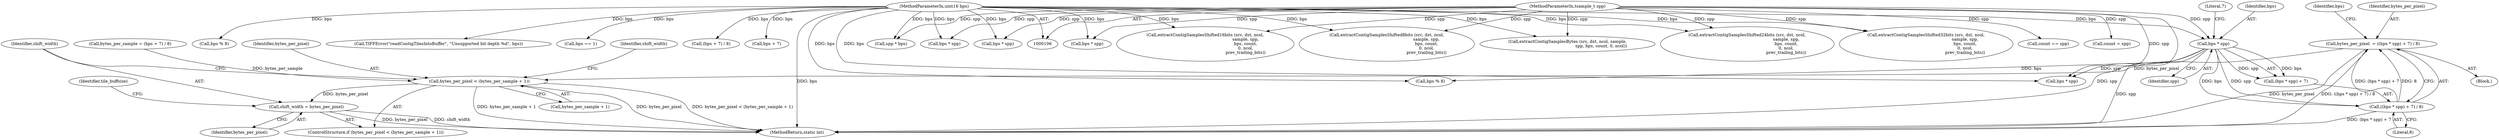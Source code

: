 digraph "0_libtiff_ae9365db1b271b62b35ce018eac8799b1d5e8a53@integer" {
"1000186" [label="(Call,bytes_per_pixel  = ((bps * spp) + 7) / 8)"];
"1000188" [label="(Call,((bps * spp) + 7) / 8)"];
"1000190" [label="(Call,bps * spp)"];
"1000114" [label="(MethodParameterIn,uint16 bps)"];
"1000113" [label="(MethodParameterIn,tsample_t spp)"];
"1000207" [label="(Call,bytes_per_pixel < (bytes_per_sample + 1))"];
"1000212" [label="(Call,shift_width = bytes_per_pixel)"];
"1000465" [label="(Call,bps * spp)"];
"1000449" [label="(Call,bps * spp)"];
"1000409" [label="(Call,bps % 8)"];
"1000537" [label="(Call,extractContigSamplesShifted8bits (src, dst, ncol,\n                                                            sample, spp,\n                                                            bps, count,\n                                                            0, ncol,\n                                                            prev_trailing_bits))"];
"1000115" [label="(Block,)"];
"1000186" [label="(Call,bytes_per_pixel  = ((bps * spp) + 7) / 8)"];
"1000508" [label="(Call,extractContigSamplesBytes (src, dst, ncol, sample,\n                                                   spp, bps, count, 0, ncol))"];
"1000614" [label="(Call,extractContigSamplesShifted32bits (src, dst, ncol,\n                                                           sample, spp,\n                                                           bps, count,\n                                                           0, ncol,\n                                                           prev_trailing_bits))"];
"1000440" [label="(Call,spp * bps)"];
"1000113" [label="(MethodParameterIn,tsample_t spp)"];
"1000206" [label="(ControlStructure,if (bytes_per_pixel < (bytes_per_sample + 1)))"];
"1000192" [label="(Identifier,spp)"];
"1000190" [label="(Call,bps * spp)"];
"1000209" [label="(Call,bytes_per_sample + 1)"];
"1000222" [label="(Identifier,tile_buffsize)"];
"1000198" [label="(Identifier,bps)"];
"1000638" [label="(Call,TIFFError(\"readContigTilesIntoBuffer\", \"Unsupported bit depth %d\", bps))"];
"1000651" [label="(MethodReturn,static int)"];
"1000197" [label="(Call,bps % 8)"];
"1000413" [label="(Call,count == spp)"];
"1000532" [label="(Call,bps == 1)"];
"1000193" [label="(Literal,7)"];
"1000187" [label="(Identifier,bytes_per_pixel)"];
"1000189" [label="(Call,(bps * spp) + 7)"];
"1000207" [label="(Call,bytes_per_pixel < (bytes_per_sample + 1))"];
"1000125" [label="(Call,count = spp)"];
"1000212" [label="(Call,shift_width = bytes_per_pixel)"];
"1000214" [label="(Identifier,bytes_per_pixel)"];
"1000562" [label="(Call,extractContigSamplesShifted16bits (src, dst, ncol,\n                                                             sample, spp,\n                                                             bps, count,\n                                                             0, ncol,\n                                                             prev_trailing_bits))"];
"1000217" [label="(Identifier,shift_width)"];
"1000191" [label="(Identifier,bps)"];
"1000114" [label="(MethodParameterIn,uint16 bps)"];
"1000289" [label="(Call,bps * spp)"];
"1000587" [label="(Call,extractContigSamplesShifted24bits (src, dst, ncol,\n                                                           sample, spp,\n                                                           bps, count,\n                                                           0, ncol,\n                                                           prev_trailing_bits))"];
"1000179" [label="(Call,bytes_per_sample = (bps + 7) / 8)"];
"1000188" [label="(Call,((bps * spp) + 7) / 8)"];
"1000181" [label="(Call,(bps + 7) / 8)"];
"1000208" [label="(Identifier,bytes_per_pixel)"];
"1000182" [label="(Call,bps + 7)"];
"1000194" [label="(Literal,8)"];
"1000213" [label="(Identifier,shift_width)"];
"1000379" [label="(Call,bps * spp)"];
"1000186" -> "1000115"  [label="AST: "];
"1000186" -> "1000188"  [label="CFG: "];
"1000187" -> "1000186"  [label="AST: "];
"1000188" -> "1000186"  [label="AST: "];
"1000198" -> "1000186"  [label="CFG: "];
"1000186" -> "1000651"  [label="DDG: ((bps * spp) + 7) / 8"];
"1000186" -> "1000651"  [label="DDG: bytes_per_pixel"];
"1000188" -> "1000186"  [label="DDG: (bps * spp) + 7"];
"1000188" -> "1000186"  [label="DDG: 8"];
"1000186" -> "1000207"  [label="DDG: bytes_per_pixel"];
"1000188" -> "1000194"  [label="CFG: "];
"1000189" -> "1000188"  [label="AST: "];
"1000194" -> "1000188"  [label="AST: "];
"1000188" -> "1000651"  [label="DDG: (bps * spp) + 7"];
"1000190" -> "1000188"  [label="DDG: bps"];
"1000190" -> "1000188"  [label="DDG: spp"];
"1000190" -> "1000189"  [label="AST: "];
"1000190" -> "1000192"  [label="CFG: "];
"1000191" -> "1000190"  [label="AST: "];
"1000192" -> "1000190"  [label="AST: "];
"1000193" -> "1000190"  [label="CFG: "];
"1000190" -> "1000651"  [label="DDG: spp"];
"1000190" -> "1000189"  [label="DDG: bps"];
"1000190" -> "1000189"  [label="DDG: spp"];
"1000114" -> "1000190"  [label="DDG: bps"];
"1000113" -> "1000190"  [label="DDG: spp"];
"1000190" -> "1000197"  [label="DDG: bps"];
"1000190" -> "1000289"  [label="DDG: spp"];
"1000114" -> "1000106"  [label="AST: "];
"1000114" -> "1000651"  [label="DDG: bps"];
"1000114" -> "1000181"  [label="DDG: bps"];
"1000114" -> "1000182"  [label="DDG: bps"];
"1000114" -> "1000197"  [label="DDG: bps"];
"1000114" -> "1000289"  [label="DDG: bps"];
"1000114" -> "1000379"  [label="DDG: bps"];
"1000114" -> "1000409"  [label="DDG: bps"];
"1000114" -> "1000440"  [label="DDG: bps"];
"1000114" -> "1000449"  [label="DDG: bps"];
"1000114" -> "1000465"  [label="DDG: bps"];
"1000114" -> "1000508"  [label="DDG: bps"];
"1000114" -> "1000532"  [label="DDG: bps"];
"1000114" -> "1000537"  [label="DDG: bps"];
"1000114" -> "1000562"  [label="DDG: bps"];
"1000114" -> "1000587"  [label="DDG: bps"];
"1000114" -> "1000614"  [label="DDG: bps"];
"1000114" -> "1000638"  [label="DDG: bps"];
"1000113" -> "1000106"  [label="AST: "];
"1000113" -> "1000651"  [label="DDG: spp"];
"1000113" -> "1000125"  [label="DDG: spp"];
"1000113" -> "1000289"  [label="DDG: spp"];
"1000113" -> "1000379"  [label="DDG: spp"];
"1000113" -> "1000413"  [label="DDG: spp"];
"1000113" -> "1000440"  [label="DDG: spp"];
"1000113" -> "1000449"  [label="DDG: spp"];
"1000113" -> "1000465"  [label="DDG: spp"];
"1000113" -> "1000508"  [label="DDG: spp"];
"1000113" -> "1000537"  [label="DDG: spp"];
"1000113" -> "1000562"  [label="DDG: spp"];
"1000113" -> "1000587"  [label="DDG: spp"];
"1000113" -> "1000614"  [label="DDG: spp"];
"1000207" -> "1000206"  [label="AST: "];
"1000207" -> "1000209"  [label="CFG: "];
"1000208" -> "1000207"  [label="AST: "];
"1000209" -> "1000207"  [label="AST: "];
"1000213" -> "1000207"  [label="CFG: "];
"1000217" -> "1000207"  [label="CFG: "];
"1000207" -> "1000651"  [label="DDG: bytes_per_sample + 1"];
"1000207" -> "1000651"  [label="DDG: bytes_per_pixel"];
"1000207" -> "1000651"  [label="DDG: bytes_per_pixel < (bytes_per_sample + 1)"];
"1000179" -> "1000207"  [label="DDG: bytes_per_sample"];
"1000207" -> "1000212"  [label="DDG: bytes_per_pixel"];
"1000212" -> "1000206"  [label="AST: "];
"1000212" -> "1000214"  [label="CFG: "];
"1000213" -> "1000212"  [label="AST: "];
"1000214" -> "1000212"  [label="AST: "];
"1000222" -> "1000212"  [label="CFG: "];
"1000212" -> "1000651"  [label="DDG: bytes_per_pixel"];
"1000212" -> "1000651"  [label="DDG: shift_width"];
}
